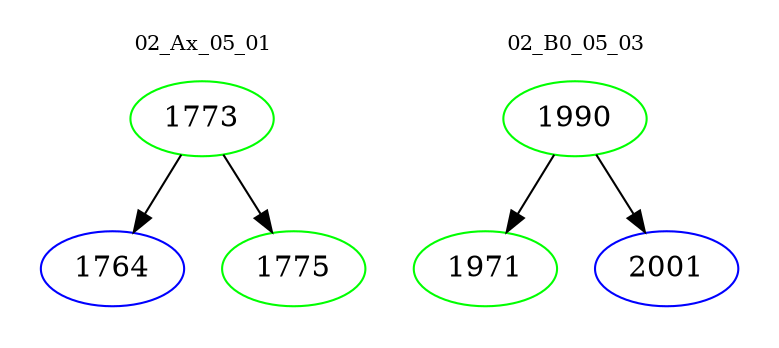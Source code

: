 digraph{
subgraph cluster_0 {
color = white
label = "02_Ax_05_01";
fontsize=10;
T0_1773 [label="1773", color="green"]
T0_1773 -> T0_1764 [color="black"]
T0_1764 [label="1764", color="blue"]
T0_1773 -> T0_1775 [color="black"]
T0_1775 [label="1775", color="green"]
}
subgraph cluster_1 {
color = white
label = "02_B0_05_03";
fontsize=10;
T1_1990 [label="1990", color="green"]
T1_1990 -> T1_1971 [color="black"]
T1_1971 [label="1971", color="green"]
T1_1990 -> T1_2001 [color="black"]
T1_2001 [label="2001", color="blue"]
}
}
